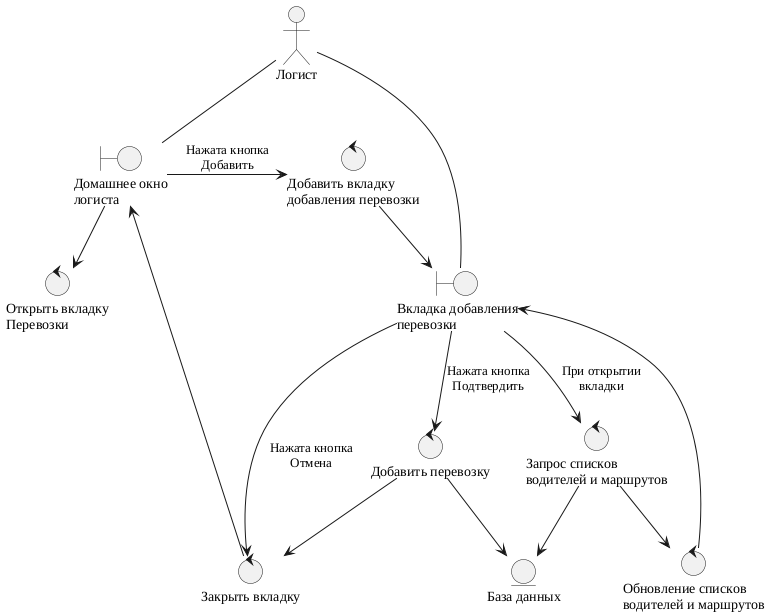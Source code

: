 @startuml
skinparam defaultFontName Liberation Serif

actor "Логист" as logist

entity "База данных" as db 

boundary "Домашнее окно\nлогиста" as w_home
control "Закрыть вкладку" as ct_addtran
control "Открыть вкладку\nПеревозки" as ot_tran

boundary "Вкладка добавления\nперевозки" as t_addtran
control "Добавить вкладку\nдобавления перевозки" as at_addtran
control "Запрос списков\nводителей и маршрутов" as get_drv_tran
control "Обновление списков\nводителей и маршрутов" as upd_drv_tran
control "Добавить перевозку" as add_tran

' =============================================================================

logist -- w_home
logist -- t_addtran

w_home --> ot_tran
ct_addtran --> w_home

w_home -right-> at_addtran : "Нажата кнопка\nДобавить"
at_addtran --> t_addtran

t_addtran --> get_drv_tran : "При открытии\nвкладки"
get_drv_tran --> upd_drv_tran
upd_drv_tran --> t_addtran
t_addtran --> add_tran : "Нажата кнопка\nПодтвердить"
t_addtran --> ct_addtran : "Нажата кнопка\nОтмена"
add_tran --> ct_addtran

add_tran --> db
get_drv_tran --> db

@enduml
